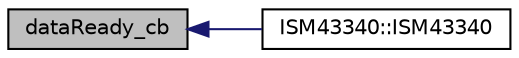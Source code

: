 digraph "dataReady_cb"
{
  edge [fontname="Helvetica",fontsize="10",labelfontname="Helvetica",labelfontsize="10"];
  node [fontname="Helvetica",fontsize="10",shape=record];
  rankdir="LR";
  Node1 [label="dataReady_cb",height=0.2,width=0.4,color="black", fillcolor="grey75", style="filled", fontcolor="black"];
  Node1 -> Node2 [dir="back",color="midnightblue",fontsize="10",style="solid",fontname="Helvetica"];
  Node2 [label="ISM43340::ISM43340",height=0.2,width=0.4,color="black", fillcolor="white", style="filled",URL="$class_i_s_m43340.html#a2c19b9ec46df497471e44eb5c791844a"];
}
